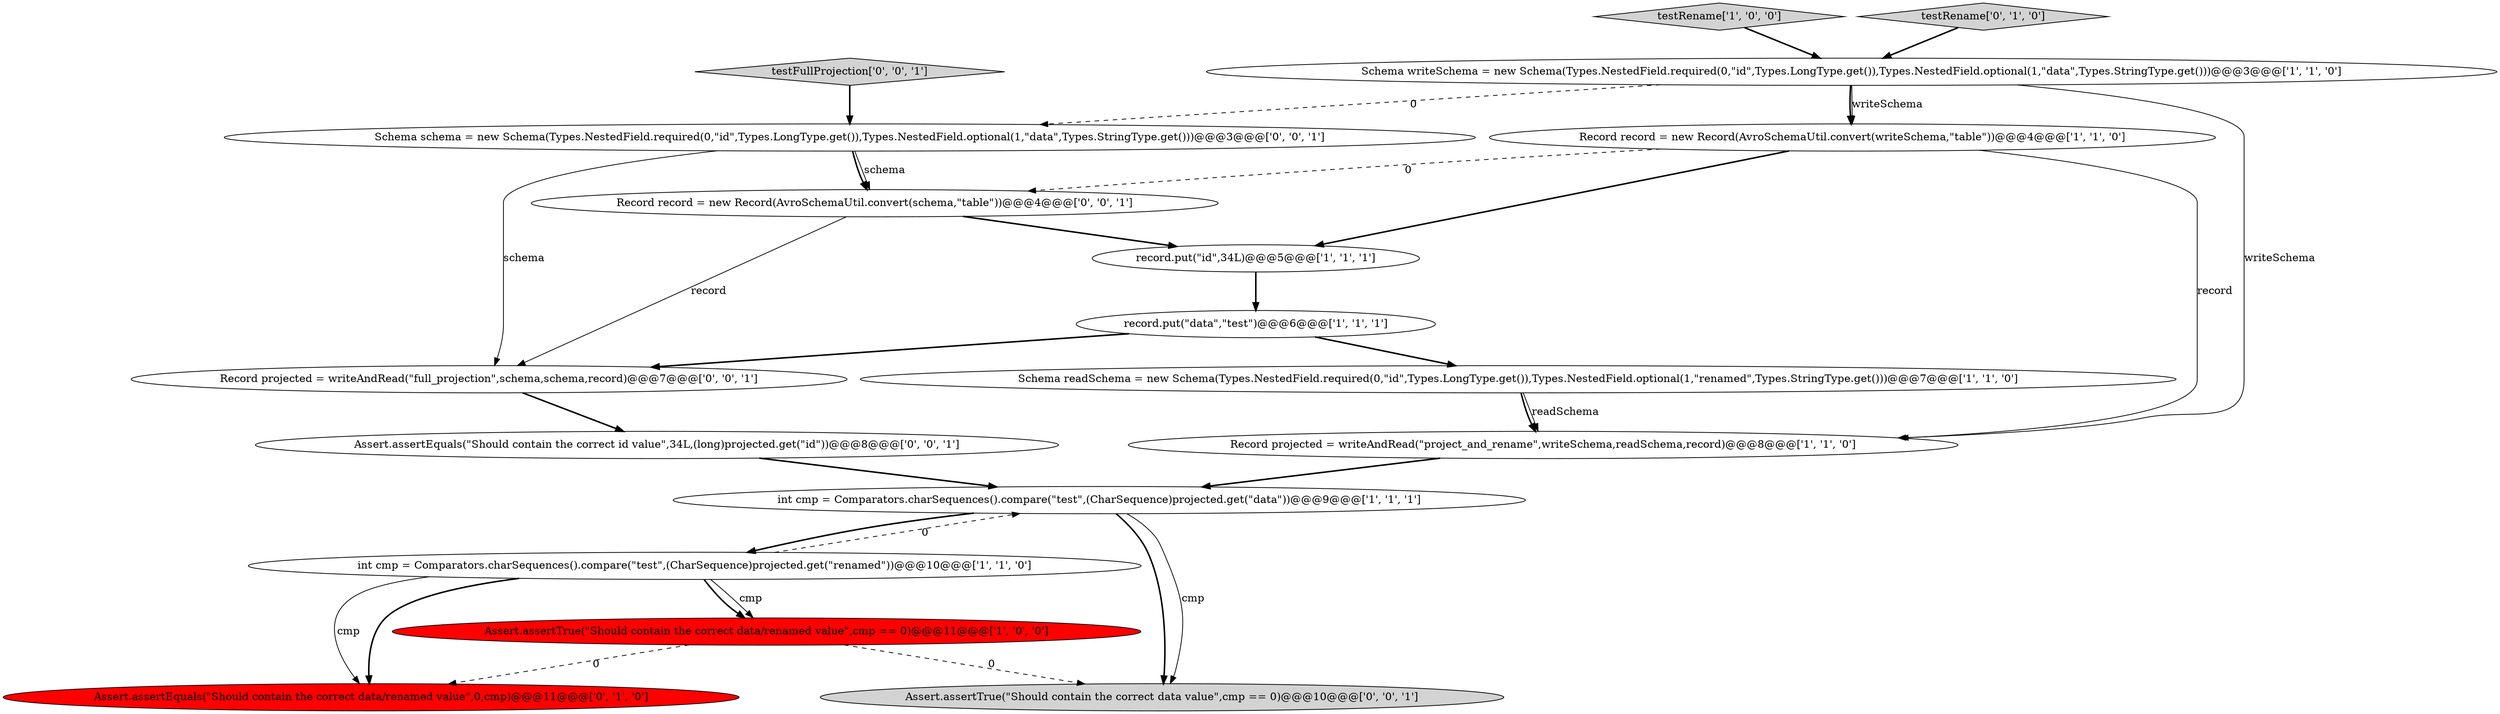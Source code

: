 digraph {
5 [style = filled, label = "record.put(\"data\",\"test\")@@@6@@@['1', '1', '1']", fillcolor = white, shape = ellipse image = "AAA0AAABBB1BBB"];
7 [style = filled, label = "int cmp = Comparators.charSequences().compare(\"test\",(CharSequence)projected.get(\"renamed\"))@@@10@@@['1', '1', '0']", fillcolor = white, shape = ellipse image = "AAA0AAABBB1BBB"];
16 [style = filled, label = "Record projected = writeAndRead(\"full_projection\",schema,schema,record)@@@7@@@['0', '0', '1']", fillcolor = white, shape = ellipse image = "AAA0AAABBB3BBB"];
0 [style = filled, label = "record.put(\"id\",34L)@@@5@@@['1', '1', '1']", fillcolor = white, shape = ellipse image = "AAA0AAABBB1BBB"];
8 [style = filled, label = "testRename['1', '0', '0']", fillcolor = lightgray, shape = diamond image = "AAA0AAABBB1BBB"];
12 [style = filled, label = "Schema schema = new Schema(Types.NestedField.required(0,\"id\",Types.LongType.get()),Types.NestedField.optional(1,\"data\",Types.StringType.get()))@@@3@@@['0', '0', '1']", fillcolor = white, shape = ellipse image = "AAA0AAABBB3BBB"];
14 [style = filled, label = "Assert.assertEquals(\"Should contain the correct id value\",34L,(long)projected.get(\"id\"))@@@8@@@['0', '0', '1']", fillcolor = white, shape = ellipse image = "AAA0AAABBB3BBB"];
17 [style = filled, label = "testFullProjection['0', '0', '1']", fillcolor = lightgray, shape = diamond image = "AAA0AAABBB3BBB"];
4 [style = filled, label = "int cmp = Comparators.charSequences().compare(\"test\",(CharSequence)projected.get(\"data\"))@@@9@@@['1', '1', '1']", fillcolor = white, shape = ellipse image = "AAA0AAABBB1BBB"];
10 [style = filled, label = "testRename['0', '1', '0']", fillcolor = lightgray, shape = diamond image = "AAA0AAABBB2BBB"];
13 [style = filled, label = "Assert.assertTrue(\"Should contain the correct data value\",cmp == 0)@@@10@@@['0', '0', '1']", fillcolor = lightgray, shape = ellipse image = "AAA0AAABBB3BBB"];
1 [style = filled, label = "Schema writeSchema = new Schema(Types.NestedField.required(0,\"id\",Types.LongType.get()),Types.NestedField.optional(1,\"data\",Types.StringType.get()))@@@3@@@['1', '1', '0']", fillcolor = white, shape = ellipse image = "AAA0AAABBB1BBB"];
11 [style = filled, label = "Assert.assertEquals(\"Should contain the correct data/renamed value\",0,cmp)@@@11@@@['0', '1', '0']", fillcolor = red, shape = ellipse image = "AAA1AAABBB2BBB"];
3 [style = filled, label = "Schema readSchema = new Schema(Types.NestedField.required(0,\"id\",Types.LongType.get()),Types.NestedField.optional(1,\"renamed\",Types.StringType.get()))@@@7@@@['1', '1', '0']", fillcolor = white, shape = ellipse image = "AAA0AAABBB1BBB"];
15 [style = filled, label = "Record record = new Record(AvroSchemaUtil.convert(schema,\"table\"))@@@4@@@['0', '0', '1']", fillcolor = white, shape = ellipse image = "AAA0AAABBB3BBB"];
6 [style = filled, label = "Assert.assertTrue(\"Should contain the correct data/renamed value\",cmp == 0)@@@11@@@['1', '0', '0']", fillcolor = red, shape = ellipse image = "AAA1AAABBB1BBB"];
9 [style = filled, label = "Record record = new Record(AvroSchemaUtil.convert(writeSchema,\"table\"))@@@4@@@['1', '1', '0']", fillcolor = white, shape = ellipse image = "AAA0AAABBB1BBB"];
2 [style = filled, label = "Record projected = writeAndRead(\"project_and_rename\",writeSchema,readSchema,record)@@@8@@@['1', '1', '0']", fillcolor = white, shape = ellipse image = "AAA0AAABBB1BBB"];
7->11 [style = solid, label="cmp"];
5->3 [style = bold, label=""];
15->16 [style = solid, label="record"];
7->11 [style = bold, label=""];
9->0 [style = bold, label=""];
12->16 [style = solid, label="schema"];
1->2 [style = solid, label="writeSchema"];
4->13 [style = bold, label=""];
6->11 [style = dashed, label="0"];
12->15 [style = bold, label=""];
7->4 [style = dashed, label="0"];
12->15 [style = solid, label="schema"];
2->4 [style = bold, label=""];
9->2 [style = solid, label="record"];
4->7 [style = bold, label=""];
1->9 [style = bold, label=""];
5->16 [style = bold, label=""];
8->1 [style = bold, label=""];
1->9 [style = solid, label="writeSchema"];
1->12 [style = dashed, label="0"];
17->12 [style = bold, label=""];
6->13 [style = dashed, label="0"];
3->2 [style = bold, label=""];
9->15 [style = dashed, label="0"];
15->0 [style = bold, label=""];
7->6 [style = bold, label=""];
16->14 [style = bold, label=""];
3->2 [style = solid, label="readSchema"];
7->6 [style = solid, label="cmp"];
10->1 [style = bold, label=""];
4->13 [style = solid, label="cmp"];
0->5 [style = bold, label=""];
14->4 [style = bold, label=""];
}
